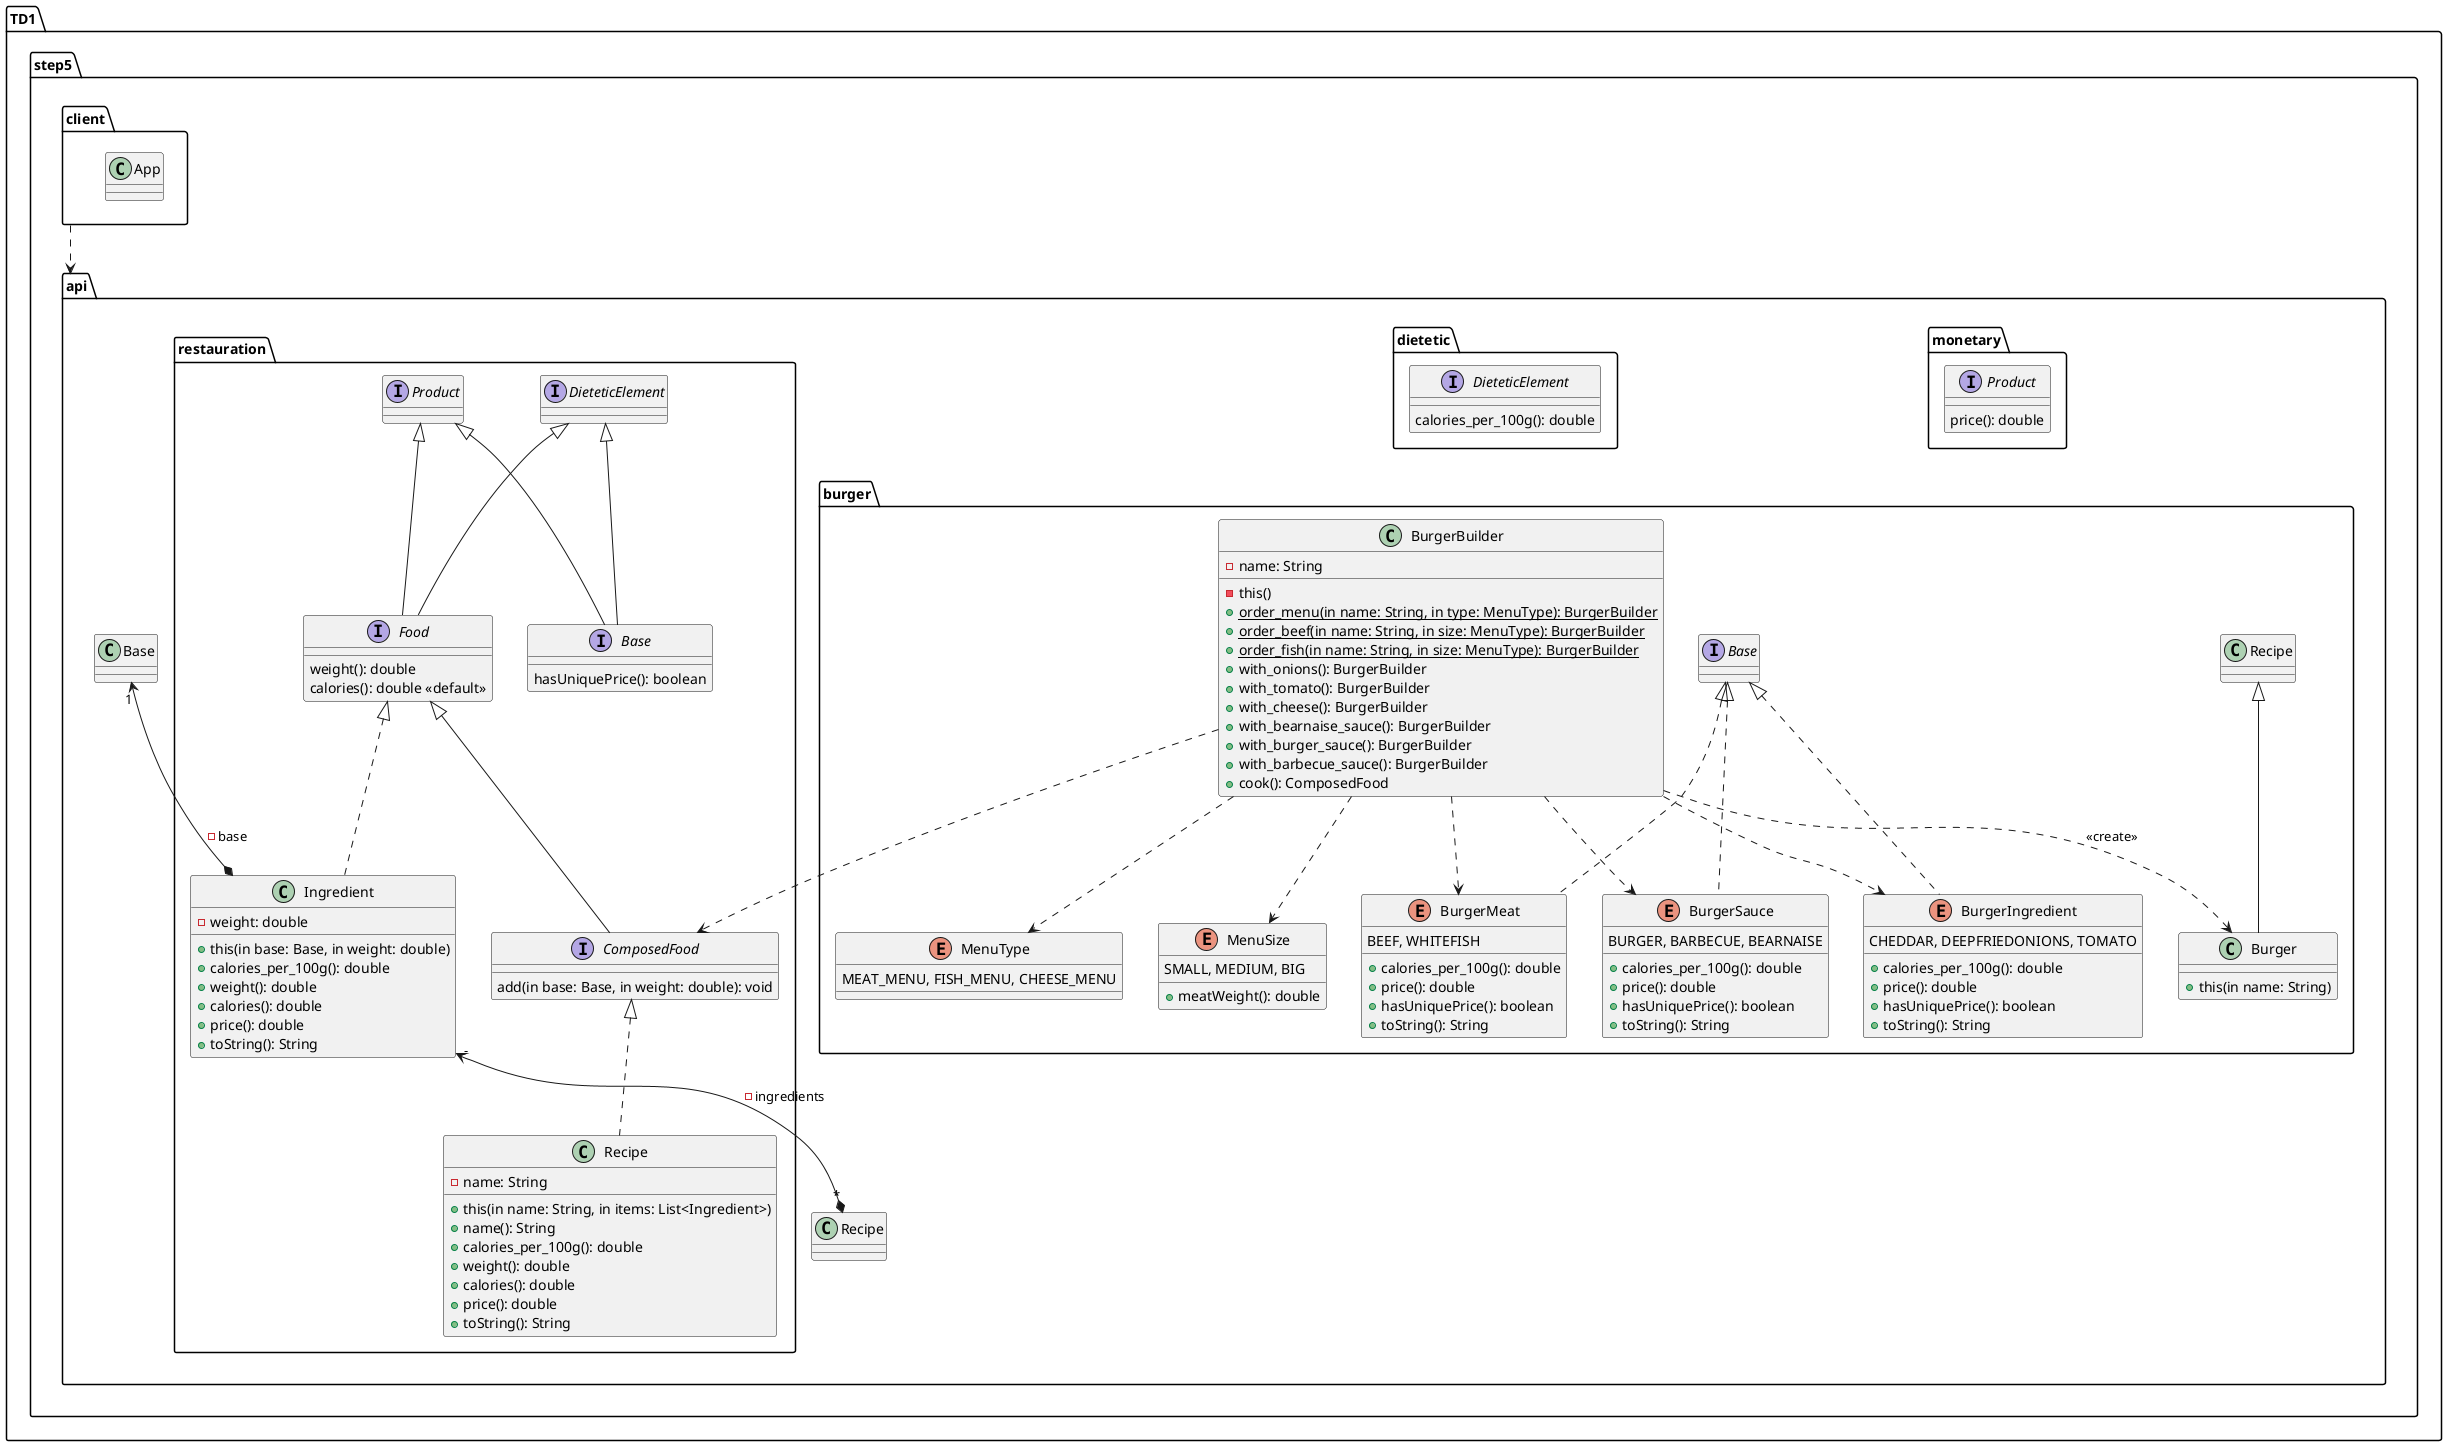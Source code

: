 @startuml TD1Step5
package TD1 {
  package step5 {
    package api {
        package monetary {
            interface Product{
                price(): double
            }
        }

        package dietetic {
            interface DieteticElement{
                calories_per_100g(): double
            }
        }

        package restauration {
            interface Food extends DieteticElement, Product{
                weight(): double
                calories(): double <<default>>
            }

            interface Base extends DieteticElement, Product{
                hasUniquePrice(): boolean
            }

            interface ComposedFood extends Food{
                add(in base: Base, in weight: double): void
            }

            class Recipe implements ComposedFood{
                -name: String

                +this(in name: String, in items: List<Ingredient>)
                +name(): String
                +calories_per_100g(): double
                +weight(): double
                +calories(): double
                +price(): double
                +toString(): String
            }

            class Ingredient implements Food{
                -weight: double

                +this(in base: Base, in weight: double)
                +calories_per_100g(): double
                +weight(): double
                +calories(): double
                +price(): double
                +toString(): String
            }

        }

        package burger {
            class Burger extends Recipe{
                +this(in name: String)
            }

            class BurgerBuilder{
                -name: String

                -this()
                +order_menu(in name: String, in type: MenuType): {static} BurgerBuilder
                +order_beef(in name: String, in size: MenuType): {static} BurgerBuilder
                +order_fish(in name: String, in size: MenuType): {static} BurgerBuilder
                +with_onions(): BurgerBuilder
                +with_tomato(): BurgerBuilder
                +with_cheese(): BurgerBuilder
                +with_bearnaise_sauce(): BurgerBuilder
                +with_burger_sauce(): BurgerBuilder
                +with_barbecue_sauce(): BurgerBuilder
                +cook(): ComposedFood
            }

            enum BurgerSauce implements Base{
                BURGER, BARBECUE, BEARNAISE

                +calories_per_100g(): double
                +price(): double
                +hasUniquePrice(): boolean
                +toString(): String
            }

            enum BurgerMeat implements Base{
                BEEF, WHITEFISH

                +calories_per_100g(): double
                +price(): double
                +hasUniquePrice(): boolean
                +toString(): String
            }

            enum BurgerIngredient implements Base{
                CHEDDAR, DEEPFRIEDONIONS, TOMATO

                +calories_per_100g(): double
                +price(): double
                +hasUniquePrice(): boolean
                +toString(): String
            }

            enum MenuType{
                MEAT_MENU, FISH_MENU, CHEESE_MENU
            }

            enum MenuSize{
                SMALL, MEDIUM, BIG

                +meatWeight(): double
            }

        }

        Ingredient "-" <--*  "*" Recipe  : -ingredients
        Base "1" <--*  Ingredient : -base
        BurgerBuilder ..> Burger : <<create>>
        BurgerBuilder ..> ComposedFood
        BurgerBuilder ..> BurgerMeat
        BurgerBuilder ..> BurgerSauce
        BurgerBuilder ..> BurgerIngredient
        BurgerBuilder ..> MenuSize
        BurgerBuilder ..> MenuType

    }

    package client {
        class App
    }

  }

  client ..> api

}



@enduml